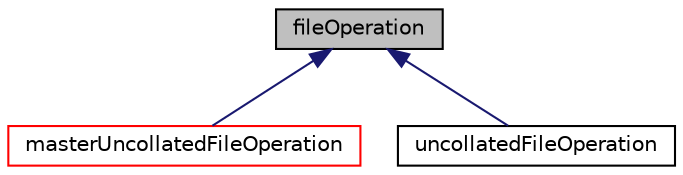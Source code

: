 digraph "fileOperation"
{
  bgcolor="transparent";
  edge [fontname="Helvetica",fontsize="10",labelfontname="Helvetica",labelfontsize="10"];
  node [fontname="Helvetica",fontsize="10",shape=record];
  Node1 [label="fileOperation",height=0.2,width=0.4,color="black", fillcolor="grey75", style="filled" fontcolor="black"];
  Node1 -> Node2 [dir="back",color="midnightblue",fontsize="10",style="solid",fontname="Helvetica"];
  Node2 [label="masterUncollatedFileOperation",height=0.2,width=0.4,color="red",URL="$classFoam_1_1fileOperations_1_1masterUncollatedFileOperation.html",tooltip="fileOperations that performs all file operations on the master processor. Requires the calls to be pa..."];
  Node1 -> Node3 [dir="back",color="midnightblue",fontsize="10",style="solid",fontname="Helvetica"];
  Node3 [label="uncollatedFileOperation",height=0.2,width=0.4,color="black",URL="$classFoam_1_1fileOperations_1_1uncollatedFileOperation.html",tooltip="fileOperation that assumes file operations are local. "];
}
